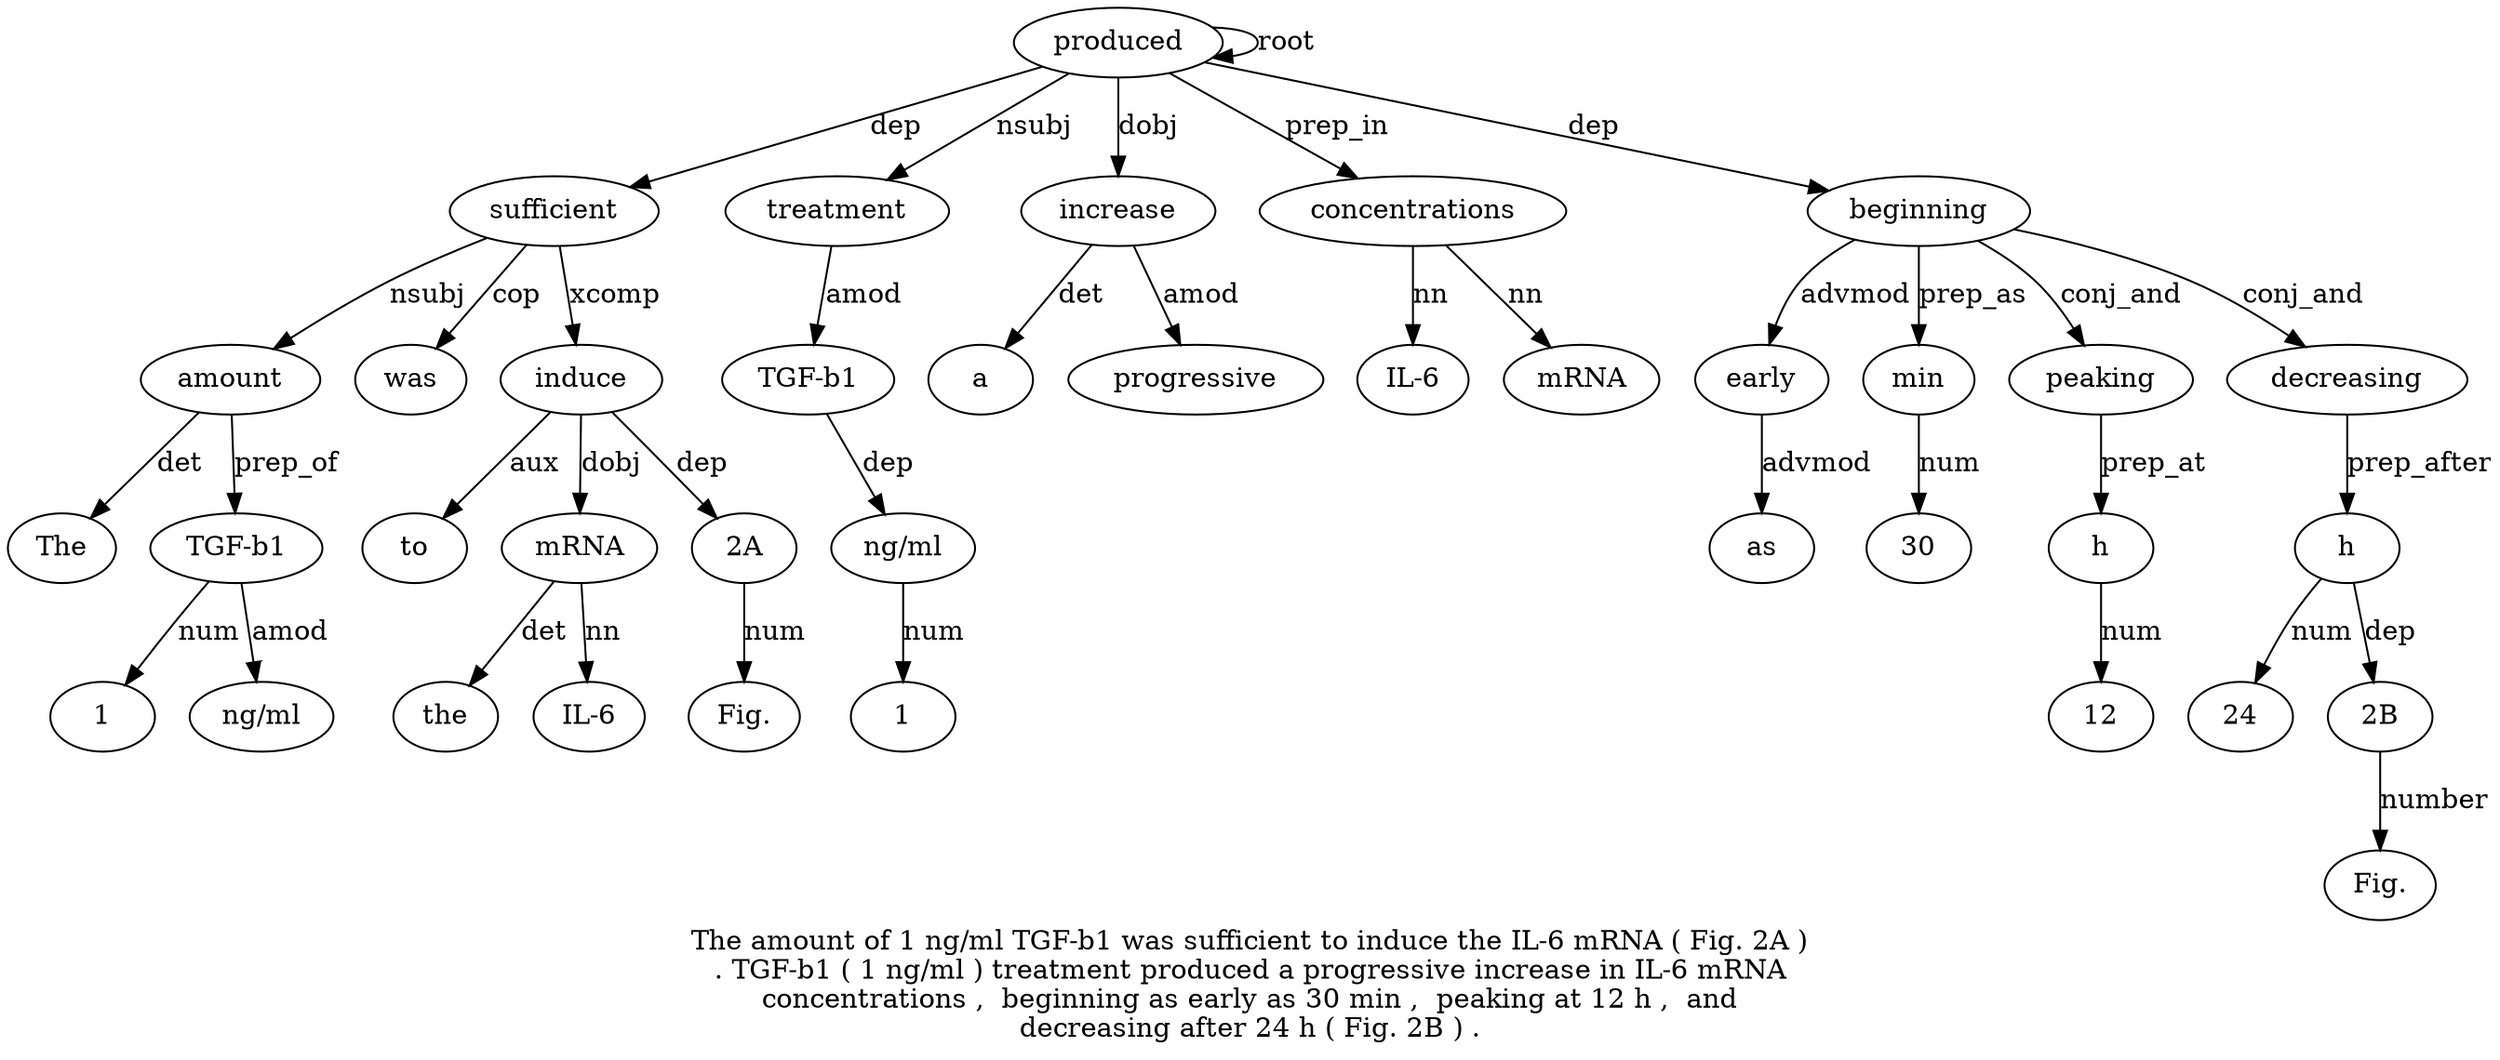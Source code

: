 digraph "The amount of 1 ng/ml TGF-b1 was sufficient to induce the IL-6 mRNA ( Fig. 2A ) . TGF-b1 ( 1 ng/ml ) treatment produced a progressive increase in IL-6 mRNA concentrations ,  beginning as early as 30 min ,  peaking at 12 h ,  and decreasing after 24 h ( Fig. 2B ) ." {
label="The amount of 1 ng/ml TGF-b1 was sufficient to induce the IL-6 mRNA ( Fig. 2A )
. TGF-b1 ( 1 ng/ml ) treatment produced a progressive increase in IL-6 mRNA
concentrations ,  beginning as early as 30 min ,  peaking at 12 h ,  and
decreasing after 24 h ( Fig. 2B ) .";
amount2 [style=filled, fillcolor=white, label=amount];
The1 [style=filled, fillcolor=white, label=The];
amount2 -> The1  [label=det];
sufficient8 [style=filled, fillcolor=white, label=sufficient];
sufficient8 -> amount2  [label=nsubj];
"TGF-b16" [style=filled, fillcolor=white, label="TGF-b1"];
14 [style=filled, fillcolor=white, label=1];
"TGF-b16" -> 14  [label=num];
"ng/ml5" [style=filled, fillcolor=white, label="ng/ml"];
"TGF-b16" -> "ng/ml5"  [label=amod];
amount2 -> "TGF-b16"  [label=prep_of];
was7 [style=filled, fillcolor=white, label=was];
sufficient8 -> was7  [label=cop];
produced25 [style=filled, fillcolor=white, label=produced];
produced25 -> sufficient8  [label=dep];
induce10 [style=filled, fillcolor=white, label=induce];
to9 [style=filled, fillcolor=white, label=to];
induce10 -> to9  [label=aux];
sufficient8 -> induce10  [label=xcomp];
mRNA13 [style=filled, fillcolor=white, label=mRNA];
the11 [style=filled, fillcolor=white, label=the];
mRNA13 -> the11  [label=det];
"IL-612" [style=filled, fillcolor=white, label="IL-6"];
mRNA13 -> "IL-612"  [label=nn];
induce10 -> mRNA13  [label=dobj];
"2A16" [style=filled, fillcolor=white, label="2A"];
"Fig.15" [style=filled, fillcolor=white, label="Fig."];
"2A16" -> "Fig.15"  [label=num];
induce10 -> "2A16"  [label=dep];
treatment24 [style=filled, fillcolor=white, label=treatment];
"TGF-b19" [style=filled, fillcolor=white, label="TGF-b1"];
treatment24 -> "TGF-b19"  [label=amod];
"ng/ml22" [style=filled, fillcolor=white, label="ng/ml"];
12 [style=filled, fillcolor=white, label=1];
"ng/ml22" -> 12  [label=num];
"TGF-b19" -> "ng/ml22"  [label=dep];
produced25 -> treatment24  [label=nsubj];
produced25 -> produced25  [label=root];
increase28 [style=filled, fillcolor=white, label=increase];
a26 [style=filled, fillcolor=white, label=a];
increase28 -> a26  [label=det];
progressive27 [style=filled, fillcolor=white, label=progressive];
increase28 -> progressive27  [label=amod];
produced25 -> increase28  [label=dobj];
concentrations32 [style=filled, fillcolor=white, label=concentrations];
"IL-630" [style=filled, fillcolor=white, label="IL-6"];
concentrations32 -> "IL-630"  [label=nn];
mRNA31 [style=filled, fillcolor=white, label=mRNA];
concentrations32 -> mRNA31  [label=nn];
produced25 -> concentrations32  [label=prep_in];
beginning34 [style=filled, fillcolor=white, label=beginning];
produced25 -> beginning34  [label=dep];
early36 [style=filled, fillcolor=white, label=early];
as35 [style=filled, fillcolor=white, label=as];
early36 -> as35  [label=advmod];
beginning34 -> early36  [label=advmod];
min39 [style=filled, fillcolor=white, label=min];
3038 [style=filled, fillcolor=white, label=30];
min39 -> 3038  [label=num];
beginning34 -> min39  [label=prep_as];
peaking41 [style=filled, fillcolor=white, label=peaking];
beginning34 -> peaking41  [label=conj_and];
h44 [style=filled, fillcolor=white, label=h];
1243 [style=filled, fillcolor=white, label=12];
h44 -> 1243  [label=num];
peaking41 -> h44  [label=prep_at];
decreasing47 [style=filled, fillcolor=white, label=decreasing];
beginning34 -> decreasing47  [label=conj_and];
h50 [style=filled, fillcolor=white, label=h];
2449 [style=filled, fillcolor=white, label=24];
h50 -> 2449  [label=num];
decreasing47 -> h50  [label=prep_after];
"2B53" [style=filled, fillcolor=white, label="2B"];
"Fig.52" [style=filled, fillcolor=white, label="Fig."];
"2B53" -> "Fig.52"  [label=number];
h50 -> "2B53"  [label=dep];
}
